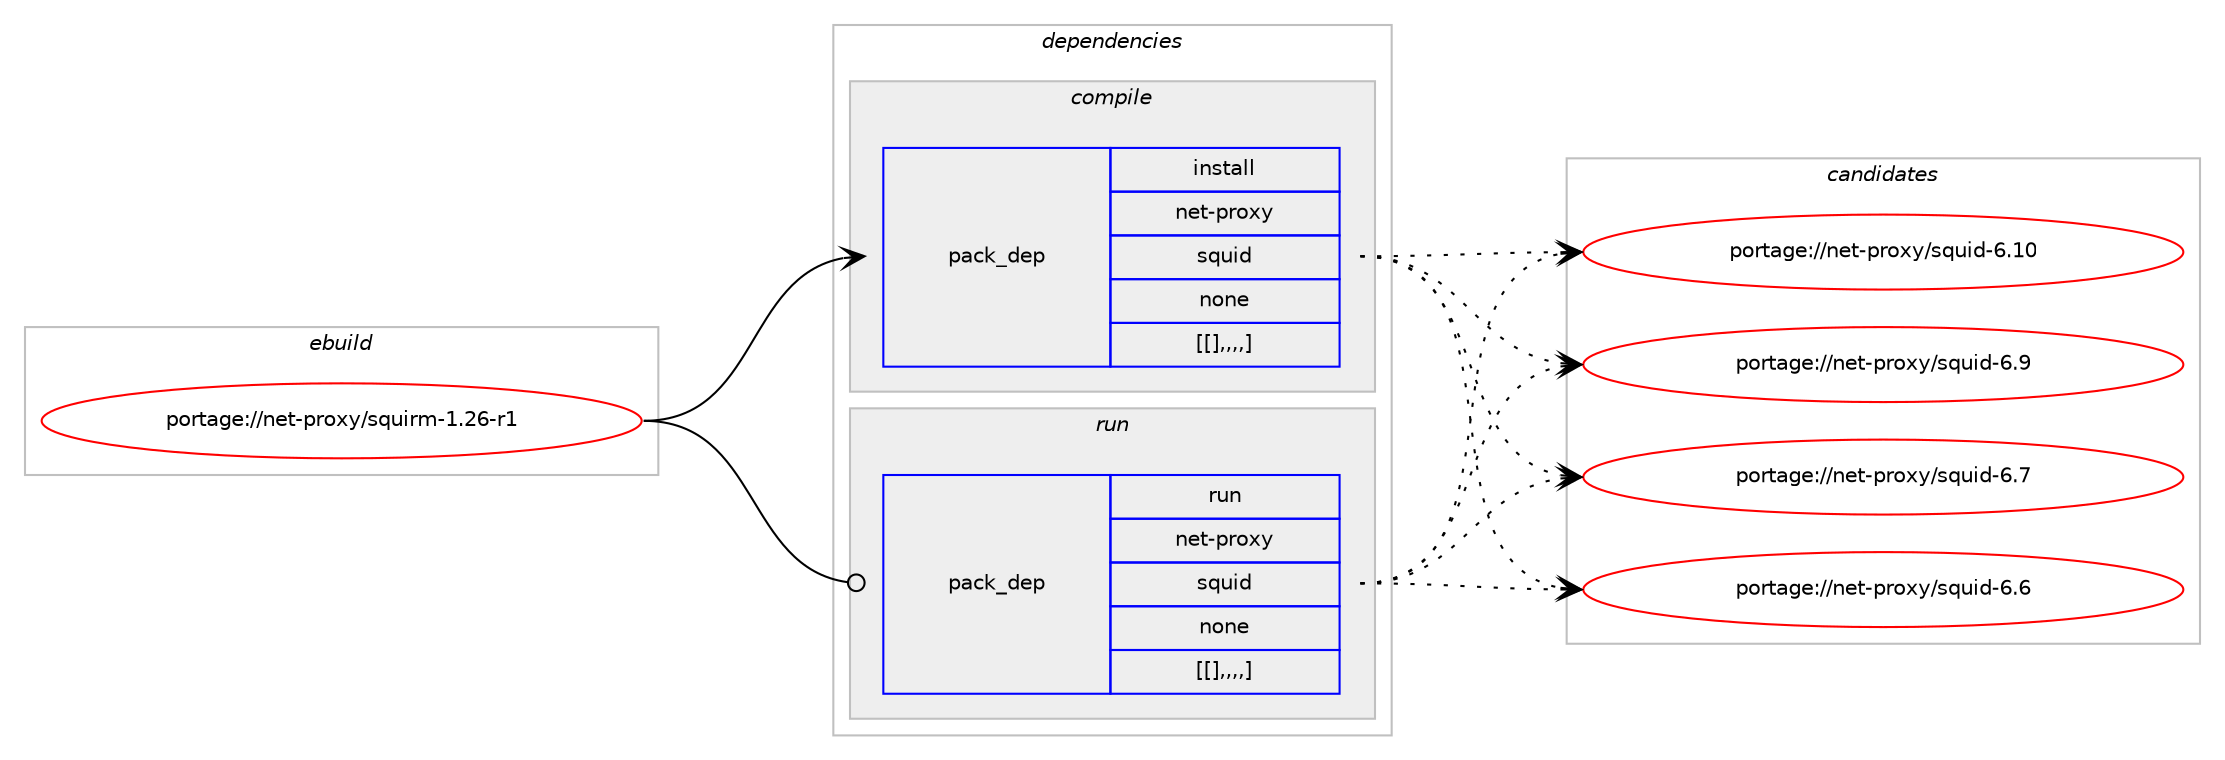digraph prolog {

# *************
# Graph options
# *************

newrank=true;
concentrate=true;
compound=true;
graph [rankdir=LR,fontname=Helvetica,fontsize=10,ranksep=1.5];#, ranksep=2.5, nodesep=0.2];
edge  [arrowhead=vee];
node  [fontname=Helvetica,fontsize=10];

# **********
# The ebuild
# **********

subgraph cluster_leftcol {
color=gray;
label=<<i>ebuild</i>>;
id [label="portage://net-proxy/squirm-1.26-r1", color=red, width=4, href="../net-proxy/squirm-1.26-r1.svg"];
}

# ****************
# The dependencies
# ****************

subgraph cluster_midcol {
color=gray;
label=<<i>dependencies</i>>;
subgraph cluster_compile {
fillcolor="#eeeeee";
style=filled;
label=<<i>compile</i>>;
subgraph pack292581 {
dependency401151 [label=<<TABLE BORDER="0" CELLBORDER="1" CELLSPACING="0" CELLPADDING="4" WIDTH="220"><TR><TD ROWSPAN="6" CELLPADDING="30">pack_dep</TD></TR><TR><TD WIDTH="110">install</TD></TR><TR><TD>net-proxy</TD></TR><TR><TD>squid</TD></TR><TR><TD>none</TD></TR><TR><TD>[[],,,,]</TD></TR></TABLE>>, shape=none, color=blue];
}
id:e -> dependency401151:w [weight=20,style="solid",arrowhead="vee"];
}
subgraph cluster_compileandrun {
fillcolor="#eeeeee";
style=filled;
label=<<i>compile and run</i>>;
}
subgraph cluster_run {
fillcolor="#eeeeee";
style=filled;
label=<<i>run</i>>;
subgraph pack292582 {
dependency401152 [label=<<TABLE BORDER="0" CELLBORDER="1" CELLSPACING="0" CELLPADDING="4" WIDTH="220"><TR><TD ROWSPAN="6" CELLPADDING="30">pack_dep</TD></TR><TR><TD WIDTH="110">run</TD></TR><TR><TD>net-proxy</TD></TR><TR><TD>squid</TD></TR><TR><TD>none</TD></TR><TR><TD>[[],,,,]</TD></TR></TABLE>>, shape=none, color=blue];
}
id:e -> dependency401152:w [weight=20,style="solid",arrowhead="odot"];
}
}

# **************
# The candidates
# **************

subgraph cluster_choices {
rank=same;
color=gray;
label=<<i>candidates</i>>;

subgraph choice292581 {
color=black;
nodesep=1;
choice11010111645112114111120121471151131171051004554464948 [label="portage://net-proxy/squid-6.10", color=red, width=4,href="../net-proxy/squid-6.10.svg"];
choice110101116451121141111201214711511311710510045544657 [label="portage://net-proxy/squid-6.9", color=red, width=4,href="../net-proxy/squid-6.9.svg"];
choice110101116451121141111201214711511311710510045544655 [label="portage://net-proxy/squid-6.7", color=red, width=4,href="../net-proxy/squid-6.7.svg"];
choice110101116451121141111201214711511311710510045544654 [label="portage://net-proxy/squid-6.6", color=red, width=4,href="../net-proxy/squid-6.6.svg"];
dependency401151:e -> choice11010111645112114111120121471151131171051004554464948:w [style=dotted,weight="100"];
dependency401151:e -> choice110101116451121141111201214711511311710510045544657:w [style=dotted,weight="100"];
dependency401151:e -> choice110101116451121141111201214711511311710510045544655:w [style=dotted,weight="100"];
dependency401151:e -> choice110101116451121141111201214711511311710510045544654:w [style=dotted,weight="100"];
}
subgraph choice292582 {
color=black;
nodesep=1;
choice11010111645112114111120121471151131171051004554464948 [label="portage://net-proxy/squid-6.10", color=red, width=4,href="../net-proxy/squid-6.10.svg"];
choice110101116451121141111201214711511311710510045544657 [label="portage://net-proxy/squid-6.9", color=red, width=4,href="../net-proxy/squid-6.9.svg"];
choice110101116451121141111201214711511311710510045544655 [label="portage://net-proxy/squid-6.7", color=red, width=4,href="../net-proxy/squid-6.7.svg"];
choice110101116451121141111201214711511311710510045544654 [label="portage://net-proxy/squid-6.6", color=red, width=4,href="../net-proxy/squid-6.6.svg"];
dependency401152:e -> choice11010111645112114111120121471151131171051004554464948:w [style=dotted,weight="100"];
dependency401152:e -> choice110101116451121141111201214711511311710510045544657:w [style=dotted,weight="100"];
dependency401152:e -> choice110101116451121141111201214711511311710510045544655:w [style=dotted,weight="100"];
dependency401152:e -> choice110101116451121141111201214711511311710510045544654:w [style=dotted,weight="100"];
}
}

}
